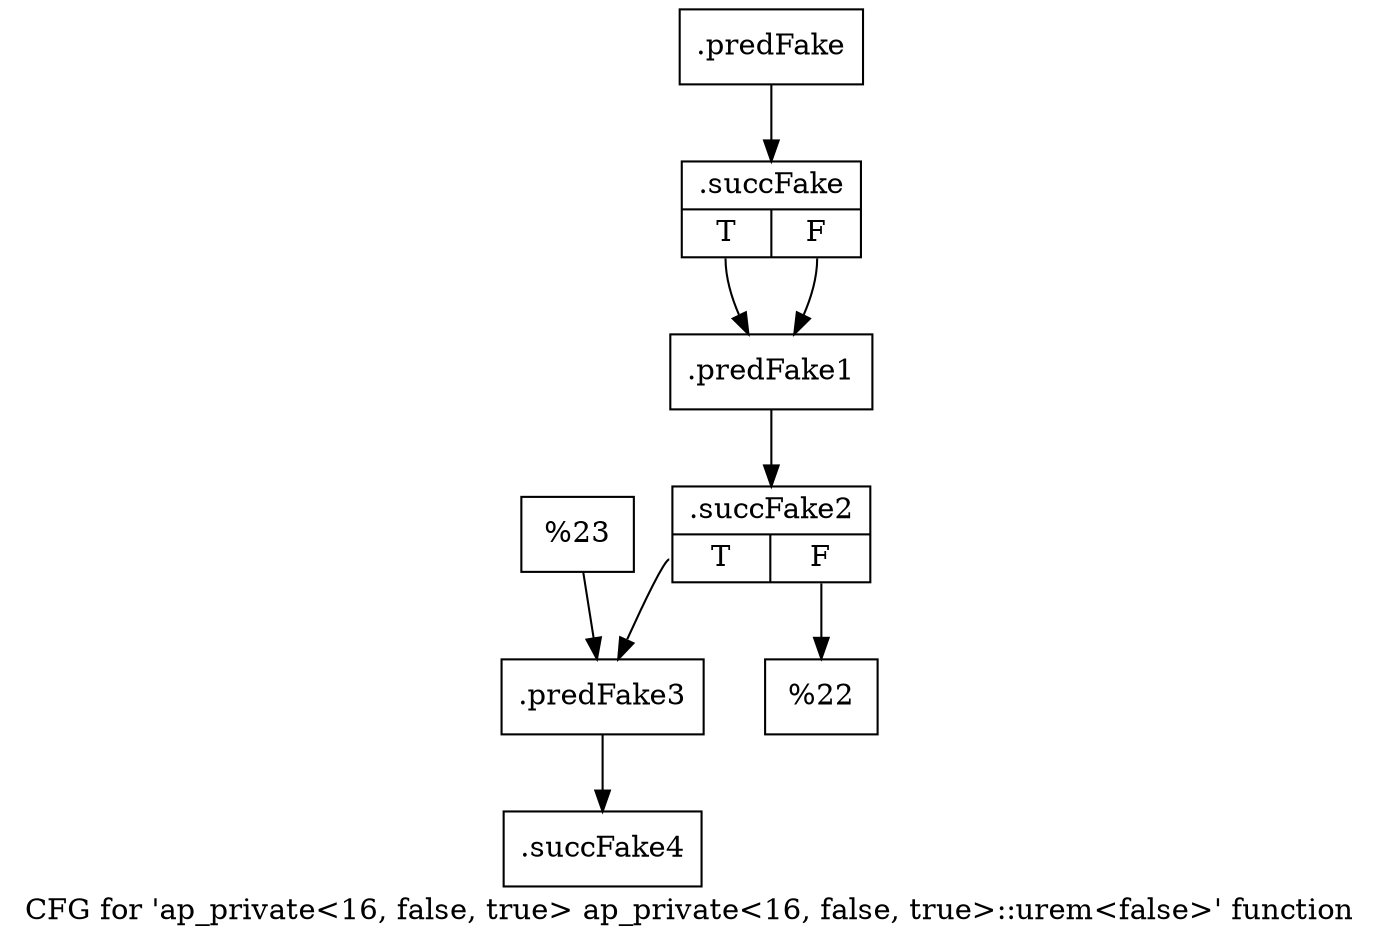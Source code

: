 digraph "CFG for 'ap_private\<16, false, true\> ap_private\<16, false, true\>::urem\<false\>' function" {
	label="CFG for 'ap_private\<16, false, true\> ap_private\<16, false, true\>::urem\<false\>' function";

	Node0x5742ed0 [shape=record,filename="",linenumber="",label="{.predFake}"];
	Node0x5742ed0 -> Node0x50def60[ callList="" memoryops="" filename="/mnt/xilinx/Vitis_HLS/2021.2/include/etc/ap_private.h" execusionnum="0"];
	Node0x50def60 [shape=record,filename="/mnt/xilinx/Vitis_HLS/2021.2/include/etc/ap_private.h",linenumber="2260",label="{.succFake|{<s0>T|<s1>F}}"];
	Node0x50def60:s0 -> Node0x5748ad0[ callList="" memoryops="" filename="" execusionnum="0"];
	Node0x50def60:s1 -> Node0x5748ad0;
	Node0x5748ad0 [shape=record,filename="/mnt/xilinx/Vitis_HLS/2021.2/include/etc/ap_private.h",linenumber="2260",label="{.predFake1}"];
	Node0x5748ad0 -> Node0x50df000[ callList="" memoryops="" filename="/mnt/xilinx/Vitis_HLS/2021.2/include/etc/ap_private.h" execusionnum="0"];
	Node0x50df000 [shape=record,filename="/mnt/xilinx/Vitis_HLS/2021.2/include/etc/ap_private.h",linenumber="2260",label="{.succFake2|{<s0>T|<s1>F}}"];
	Node0x50df000:s0 -> Node0x5748c10[ callList="" memoryops="" filename="/mnt/xilinx/Vitis_HLS/2021.2/include/etc/ap_private.h" execusionnum="0"];
	Node0x50df000:s1 -> Node0x5748b70;
	Node0x5748b70 [shape=record,filename="/mnt/xilinx/Vitis_HLS/2021.2/include/etc/ap_private.h",linenumber="2260",label="{%22}"];
	Node0x5748bc0 [shape=record,filename="/mnt/xilinx/Vitis_HLS/2021.2/include/etc/ap_private.h",linenumber="2260",label="{%23}"];
	Node0x5748bc0 -> Node0x5748c10;
	Node0x5748c10 [shape=record,filename="/mnt/xilinx/Vitis_HLS/2021.2/include/etc/ap_private.h",linenumber="2261",label="{.predFake3}"];
	Node0x5748c10 -> Node0x50df130[ callList="" memoryops="" filename="/mnt/xilinx/Vitis_HLS/2021.2/include/etc/ap_private.h" execusionnum="0"];
	Node0x50df130 [shape=record,filename="/mnt/xilinx/Vitis_HLS/2021.2/include/etc/ap_private.h",linenumber="2262",label="{.succFake4}"];
}

